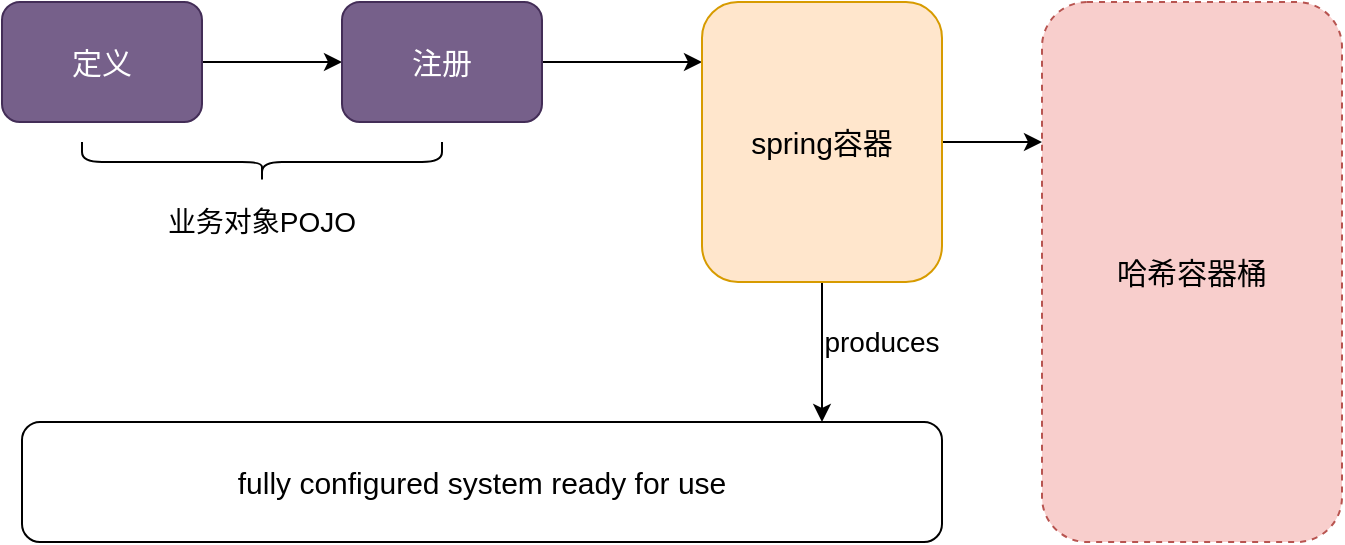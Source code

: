 <mxfile version="15.2.7" type="device"><diagram id="eub0Zdq-EgJ0f6dnE4dl" name="第 1 页"><mxGraphModel dx="946" dy="607" grid="1" gridSize="10" guides="1" tooltips="1" connect="1" arrows="1" fold="1" page="1" pageScale="1" pageWidth="827" pageHeight="1169" math="0" shadow="0"><root><mxCell id="0"/><mxCell id="1" parent="0"/><mxCell id="c6DHFuIKCXBAMawNQs_S-4" value="" style="edgeStyle=orthogonalEdgeStyle;rounded=0;orthogonalLoop=1;jettySize=auto;html=1;" edge="1" parent="1" source="c6DHFuIKCXBAMawNQs_S-1" target="c6DHFuIKCXBAMawNQs_S-2"><mxGeometry relative="1" as="geometry"/></mxCell><mxCell id="c6DHFuIKCXBAMawNQs_S-1" value="&lt;font style=&quot;font-size: 15px&quot;&gt;定义&lt;/font&gt;" style="rounded=1;whiteSpace=wrap;html=1;fillColor=#76608a;strokeColor=#432D57;fontColor=#ffffff;" vertex="1" parent="1"><mxGeometry x="30" y="90" width="100" height="60" as="geometry"/></mxCell><mxCell id="c6DHFuIKCXBAMawNQs_S-5" value="" style="edgeStyle=orthogonalEdgeStyle;rounded=0;orthogonalLoop=1;jettySize=auto;html=1;" edge="1" parent="1" source="c6DHFuIKCXBAMawNQs_S-2" target="c6DHFuIKCXBAMawNQs_S-3"><mxGeometry relative="1" as="geometry"><Array as="points"><mxPoint x="360" y="120"/><mxPoint x="360" y="120"/></Array></mxGeometry></mxCell><mxCell id="c6DHFuIKCXBAMawNQs_S-2" value="&lt;font style=&quot;font-size: 15px&quot;&gt;注册&lt;/font&gt;" style="rounded=1;whiteSpace=wrap;html=1;fillColor=#76608a;strokeColor=#432D57;fontColor=#ffffff;" vertex="1" parent="1"><mxGeometry x="200" y="90" width="100" height="60" as="geometry"/></mxCell><mxCell id="c6DHFuIKCXBAMawNQs_S-12" value="" style="edgeStyle=orthogonalEdgeStyle;rounded=0;orthogonalLoop=1;jettySize=auto;html=1;" edge="1" parent="1" source="c6DHFuIKCXBAMawNQs_S-3" target="c6DHFuIKCXBAMawNQs_S-11"><mxGeometry relative="1" as="geometry"><Array as="points"><mxPoint x="440" y="280"/><mxPoint x="440" y="280"/></Array></mxGeometry></mxCell><mxCell id="c6DHFuIKCXBAMawNQs_S-14" value="" style="edgeStyle=orthogonalEdgeStyle;rounded=0;orthogonalLoop=1;jettySize=auto;html=1;" edge="1" parent="1" source="c6DHFuIKCXBAMawNQs_S-3" target="c6DHFuIKCXBAMawNQs_S-7"><mxGeometry relative="1" as="geometry"><Array as="points"><mxPoint x="550" y="160"/><mxPoint x="550" y="160"/></Array></mxGeometry></mxCell><mxCell id="c6DHFuIKCXBAMawNQs_S-3" value="&lt;font style=&quot;font-size: 15px&quot;&gt;spring容器&lt;/font&gt;" style="rounded=1;whiteSpace=wrap;html=1;fillColor=#ffe6cc;strokeColor=#d79b00;" vertex="1" parent="1"><mxGeometry x="380" y="90" width="120" height="140" as="geometry"/></mxCell><mxCell id="c6DHFuIKCXBAMawNQs_S-7" value="&lt;font style=&quot;font-size: 15px&quot;&gt;哈希容器桶&lt;/font&gt;" style="rounded=1;whiteSpace=wrap;html=1;dashed=1;fillColor=#f8cecc;strokeColor=#b85450;" vertex="1" parent="1"><mxGeometry x="550" y="90" width="150" height="270" as="geometry"/></mxCell><mxCell id="c6DHFuIKCXBAMawNQs_S-8" value="" style="shape=curlyBracket;whiteSpace=wrap;html=1;rounded=1;flipH=1;direction=north;" vertex="1" parent="1"><mxGeometry x="70" y="160" width="180" height="20" as="geometry"/></mxCell><mxCell id="c6DHFuIKCXBAMawNQs_S-9" value="&lt;font style=&quot;font-size: 14px&quot;&gt;业务对象POJO&lt;/font&gt;" style="text;html=1;strokeColor=none;fillColor=none;align=center;verticalAlign=middle;whiteSpace=wrap;rounded=0;" vertex="1" parent="1"><mxGeometry x="110" y="190" width="100" height="20" as="geometry"/></mxCell><mxCell id="c6DHFuIKCXBAMawNQs_S-11" value="&lt;font style=&quot;font-size: 15px&quot;&gt;fully configured system ready for use&lt;/font&gt;" style="rounded=1;whiteSpace=wrap;html=1;" vertex="1" parent="1"><mxGeometry x="40" y="300" width="460" height="60" as="geometry"/></mxCell><mxCell id="c6DHFuIKCXBAMawNQs_S-13" value="&lt;font style=&quot;font-size: 14px&quot;&gt;produces&lt;/font&gt;" style="text;html=1;strokeColor=none;fillColor=none;align=center;verticalAlign=middle;whiteSpace=wrap;rounded=0;" vertex="1" parent="1"><mxGeometry x="450" y="250" width="40" height="20" as="geometry"/></mxCell></root></mxGraphModel></diagram></mxfile>